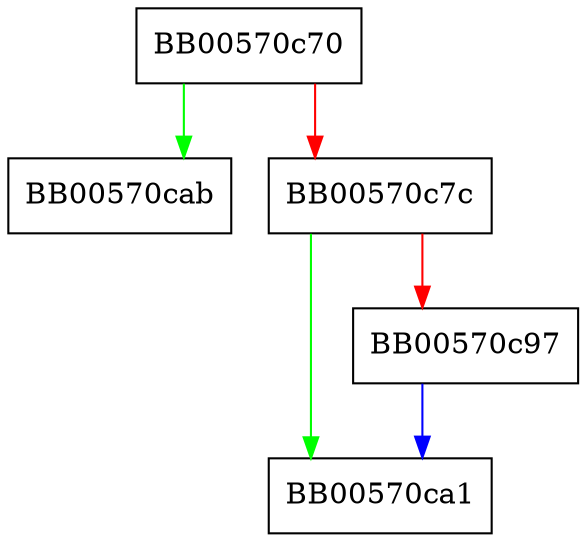 digraph COMP_expand_block {
  node [shape="box"];
  graph [splines=ortho];
  BB00570c70 -> BB00570cab [color="green"];
  BB00570c70 -> BB00570c7c [color="red"];
  BB00570c7c -> BB00570ca1 [color="green"];
  BB00570c7c -> BB00570c97 [color="red"];
  BB00570c97 -> BB00570ca1 [color="blue"];
}